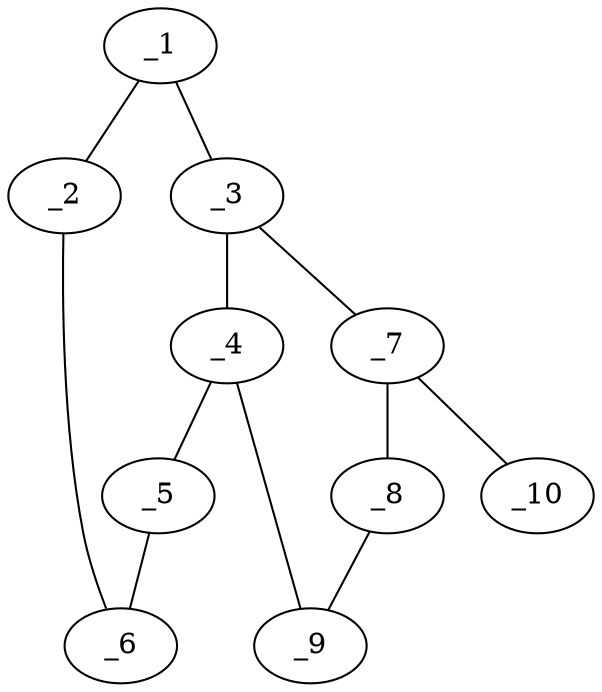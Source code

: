 graph molid656987 {
	_1	 [charge=0,
		chem=1,
		symbol="C  ",
		x="2.866",
		y="0.62"];
	_2	 [charge=0,
		chem=1,
		symbol="C  ",
		x=2,
		y="0.12"];
	_1 -- _2	 [valence=1];
	_3	 [charge=0,
		chem=1,
		symbol="C  ",
		x="3.7321",
		y="0.12"];
	_1 -- _3	 [valence=2];
	_6	 [charge=0,
		chem=1,
		symbol="C  ",
		x=2,
		y="-0.88"];
	_2 -- _6	 [valence=2];
	_4	 [charge=0,
		chem=1,
		symbol="C  ",
		x="3.7321",
		y="-0.88"];
	_3 -- _4	 [valence=1];
	_7	 [charge=0,
		chem=4,
		symbol="N  ",
		x="4.6831",
		y="0.429"];
	_3 -- _7	 [valence=1];
	_5	 [charge=0,
		chem=1,
		symbol="C  ",
		x="2.866",
		y="-1.38"];
	_4 -- _5	 [valence=2];
	_9	 [charge=0,
		chem=4,
		symbol="N  ",
		x="4.6831",
		y="-1.1891"];
	_4 -- _9	 [valence=1];
	_5 -- _6	 [valence=1];
	_8	 [charge=0,
		chem=4,
		symbol="N  ",
		x="5.2709",
		y="-0.38"];
	_7 -- _8	 [valence=1];
	_10	 [charge=0,
		chem=4,
		symbol="N  ",
		x="4.9921",
		y="1.38"];
	_7 -- _10	 [valence=1];
	_8 -- _9	 [valence=2];
}
